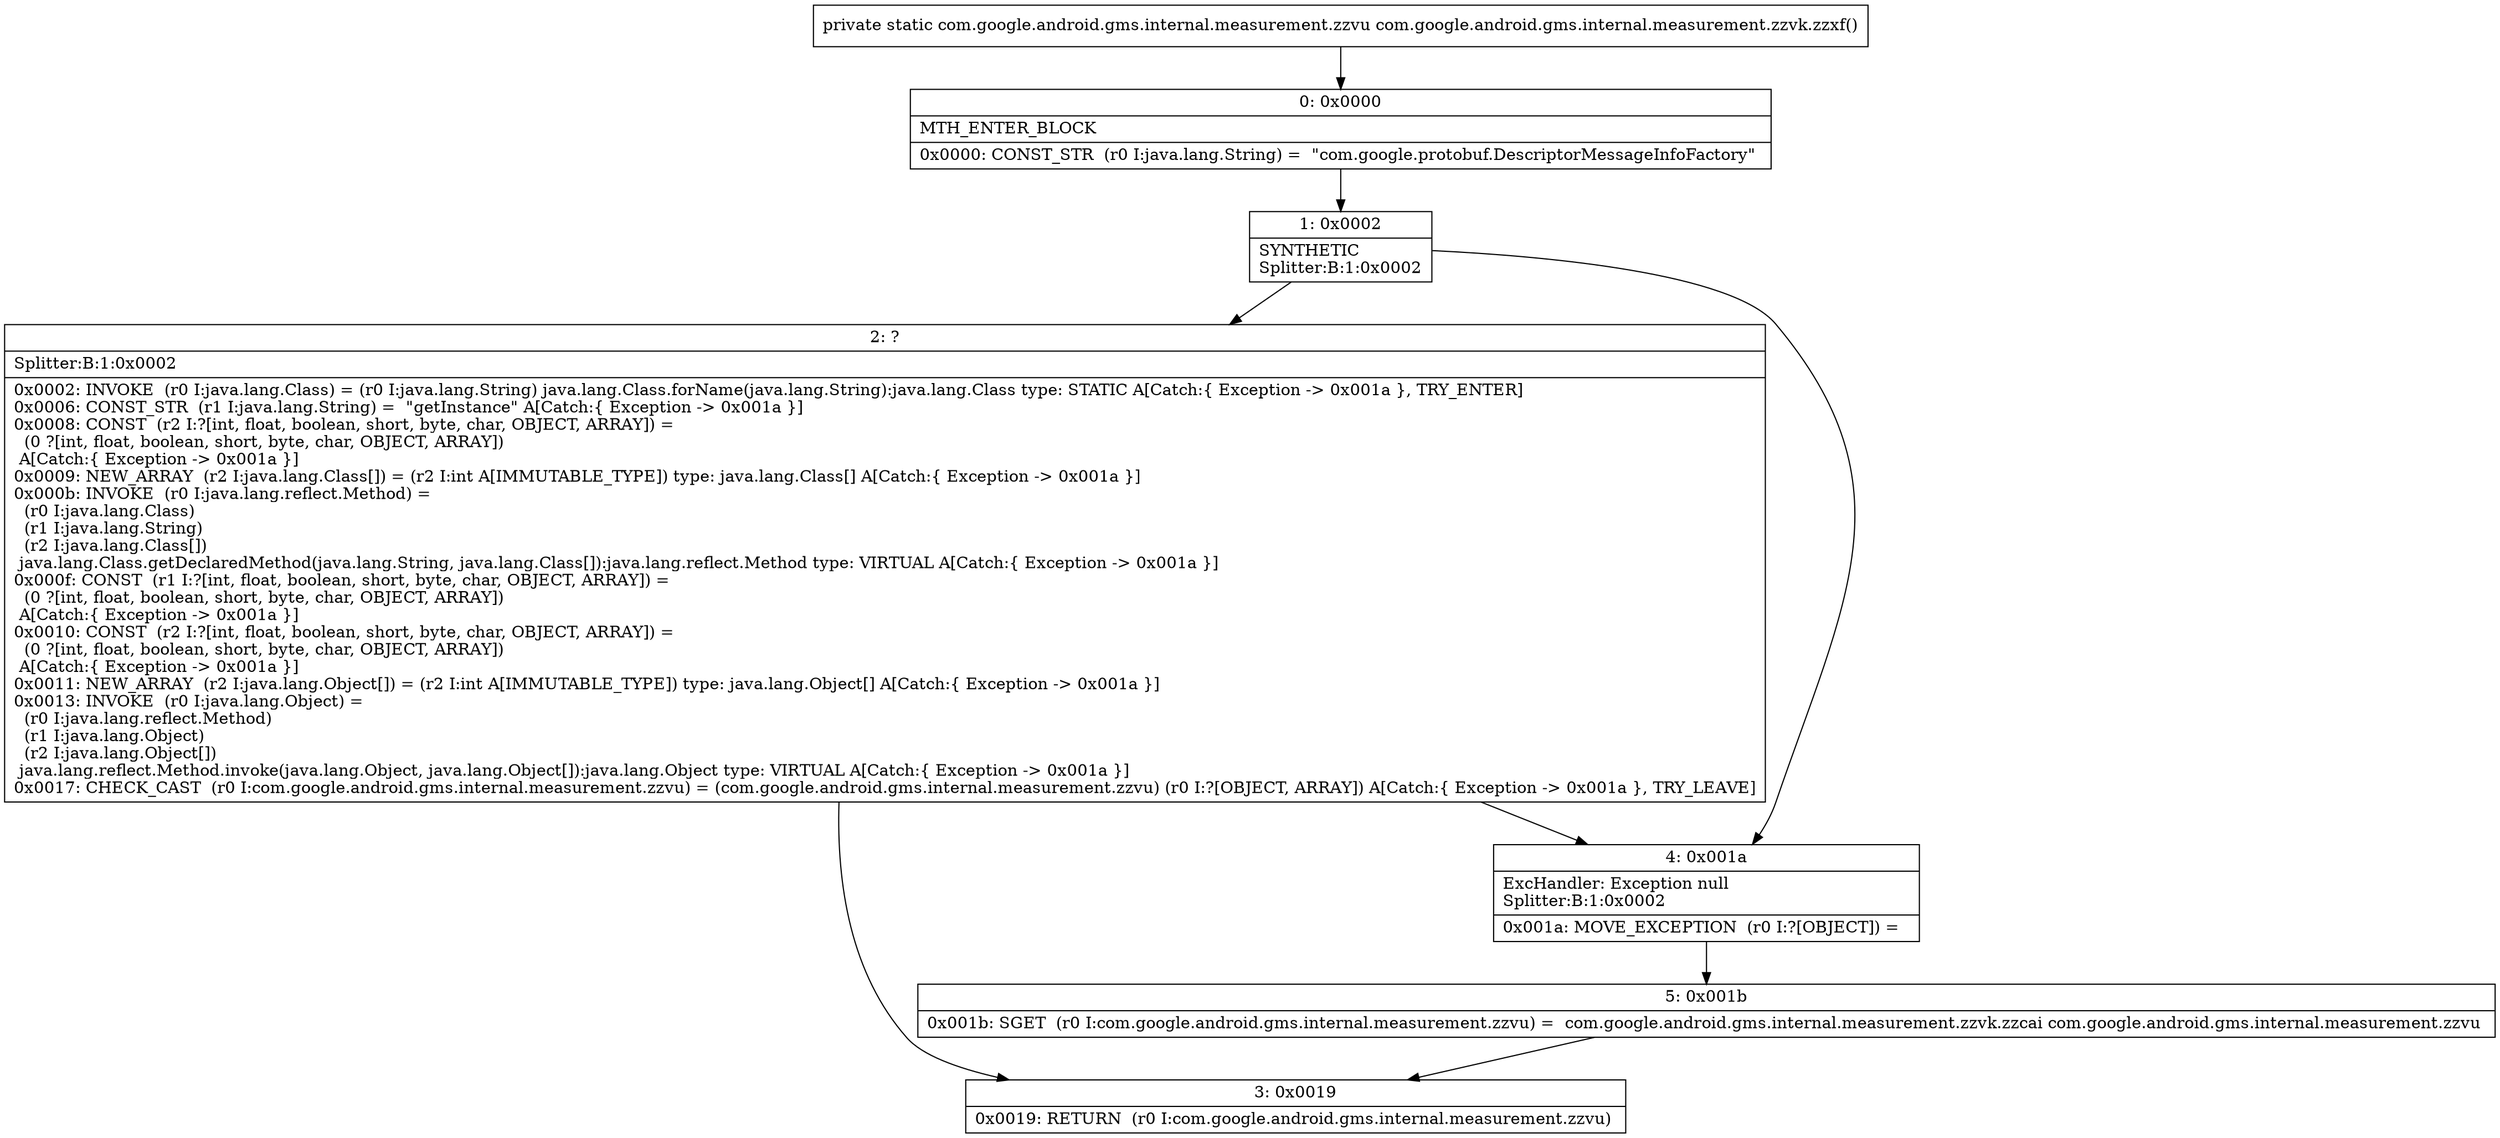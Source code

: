 digraph "CFG forcom.google.android.gms.internal.measurement.zzvk.zzxf()Lcom\/google\/android\/gms\/internal\/measurement\/zzvu;" {
Node_0 [shape=record,label="{0\:\ 0x0000|MTH_ENTER_BLOCK\l|0x0000: CONST_STR  (r0 I:java.lang.String) =  \"com.google.protobuf.DescriptorMessageInfoFactory\" \l}"];
Node_1 [shape=record,label="{1\:\ 0x0002|SYNTHETIC\lSplitter:B:1:0x0002\l}"];
Node_2 [shape=record,label="{2\:\ ?|Splitter:B:1:0x0002\l|0x0002: INVOKE  (r0 I:java.lang.Class) = (r0 I:java.lang.String) java.lang.Class.forName(java.lang.String):java.lang.Class type: STATIC A[Catch:\{ Exception \-\> 0x001a \}, TRY_ENTER]\l0x0006: CONST_STR  (r1 I:java.lang.String) =  \"getInstance\" A[Catch:\{ Exception \-\> 0x001a \}]\l0x0008: CONST  (r2 I:?[int, float, boolean, short, byte, char, OBJECT, ARRAY]) = \l  (0 ?[int, float, boolean, short, byte, char, OBJECT, ARRAY])\l A[Catch:\{ Exception \-\> 0x001a \}]\l0x0009: NEW_ARRAY  (r2 I:java.lang.Class[]) = (r2 I:int A[IMMUTABLE_TYPE]) type: java.lang.Class[] A[Catch:\{ Exception \-\> 0x001a \}]\l0x000b: INVOKE  (r0 I:java.lang.reflect.Method) = \l  (r0 I:java.lang.Class)\l  (r1 I:java.lang.String)\l  (r2 I:java.lang.Class[])\l java.lang.Class.getDeclaredMethod(java.lang.String, java.lang.Class[]):java.lang.reflect.Method type: VIRTUAL A[Catch:\{ Exception \-\> 0x001a \}]\l0x000f: CONST  (r1 I:?[int, float, boolean, short, byte, char, OBJECT, ARRAY]) = \l  (0 ?[int, float, boolean, short, byte, char, OBJECT, ARRAY])\l A[Catch:\{ Exception \-\> 0x001a \}]\l0x0010: CONST  (r2 I:?[int, float, boolean, short, byte, char, OBJECT, ARRAY]) = \l  (0 ?[int, float, boolean, short, byte, char, OBJECT, ARRAY])\l A[Catch:\{ Exception \-\> 0x001a \}]\l0x0011: NEW_ARRAY  (r2 I:java.lang.Object[]) = (r2 I:int A[IMMUTABLE_TYPE]) type: java.lang.Object[] A[Catch:\{ Exception \-\> 0x001a \}]\l0x0013: INVOKE  (r0 I:java.lang.Object) = \l  (r0 I:java.lang.reflect.Method)\l  (r1 I:java.lang.Object)\l  (r2 I:java.lang.Object[])\l java.lang.reflect.Method.invoke(java.lang.Object, java.lang.Object[]):java.lang.Object type: VIRTUAL A[Catch:\{ Exception \-\> 0x001a \}]\l0x0017: CHECK_CAST  (r0 I:com.google.android.gms.internal.measurement.zzvu) = (com.google.android.gms.internal.measurement.zzvu) (r0 I:?[OBJECT, ARRAY]) A[Catch:\{ Exception \-\> 0x001a \}, TRY_LEAVE]\l}"];
Node_3 [shape=record,label="{3\:\ 0x0019|0x0019: RETURN  (r0 I:com.google.android.gms.internal.measurement.zzvu) \l}"];
Node_4 [shape=record,label="{4\:\ 0x001a|ExcHandler: Exception null\lSplitter:B:1:0x0002\l|0x001a: MOVE_EXCEPTION  (r0 I:?[OBJECT]) =  \l}"];
Node_5 [shape=record,label="{5\:\ 0x001b|0x001b: SGET  (r0 I:com.google.android.gms.internal.measurement.zzvu) =  com.google.android.gms.internal.measurement.zzvk.zzcai com.google.android.gms.internal.measurement.zzvu \l}"];
MethodNode[shape=record,label="{private static com.google.android.gms.internal.measurement.zzvu com.google.android.gms.internal.measurement.zzvk.zzxf() }"];
MethodNode -> Node_0;
Node_0 -> Node_1;
Node_1 -> Node_2;
Node_1 -> Node_4;
Node_2 -> Node_3;
Node_2 -> Node_4;
Node_4 -> Node_5;
Node_5 -> Node_3;
}

